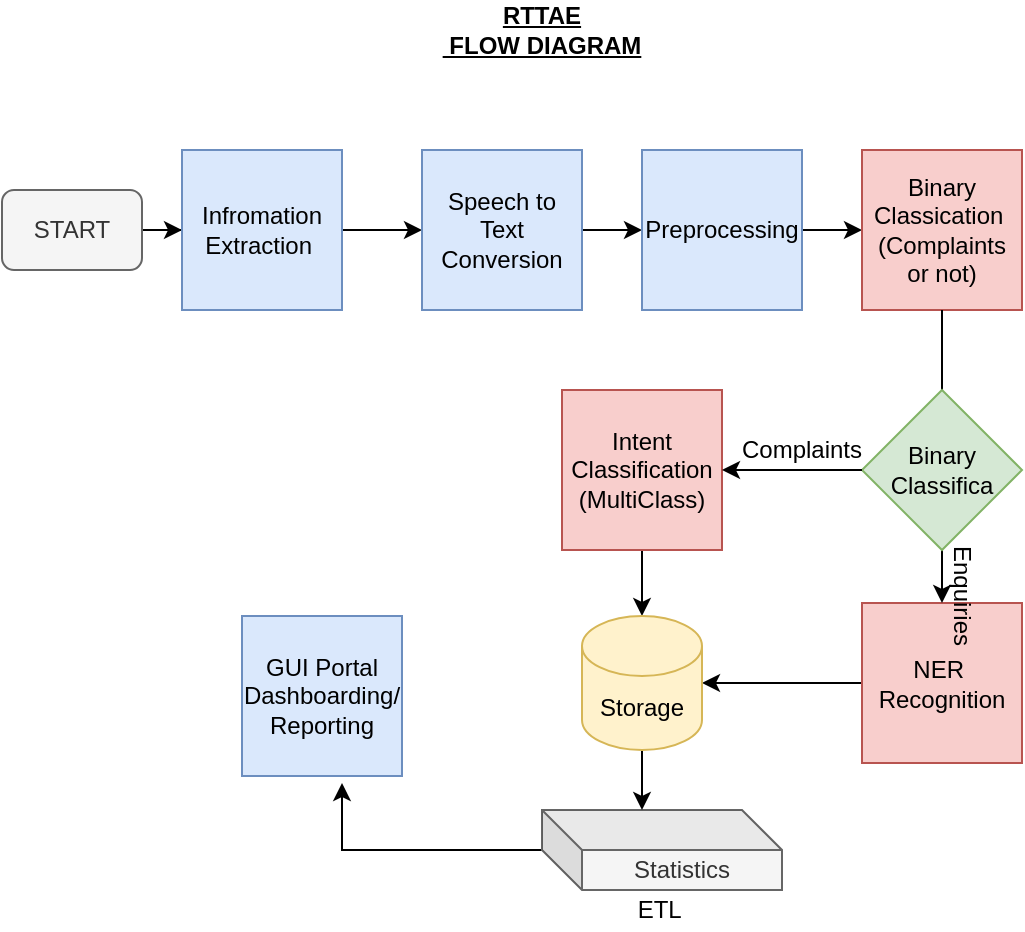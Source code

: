 <mxfile version="14.7.7" type="github"><diagram id="XmYXb6q1sJxBOcwfVzE4" name="Page-1"><mxGraphModel dx="828" dy="452" grid="1" gridSize="10" guides="1" tooltips="1" connect="1" arrows="1" fold="1" page="1" pageScale="1" pageWidth="850" pageHeight="1100" math="0" shadow="0"><root><mxCell id="0"/><mxCell id="1" parent="0"/><mxCell id="FBqpnrmvN5RfIPoNUzqK-1" value="&lt;b&gt;&lt;u&gt;RTTAE&lt;br&gt;&amp;nbsp;FLOW DIAGRAM&lt;/u&gt;&lt;/b&gt;" style="text;html=1;strokeColor=none;fillColor=none;align=center;verticalAlign=middle;whiteSpace=wrap;rounded=0;" parent="1" vertex="1"><mxGeometry x="340" y="280" width="140" height="20" as="geometry"/></mxCell><mxCell id="FBqpnrmvN5RfIPoNUzqK-28" style="edgeStyle=orthogonalEdgeStyle;rounded=0;orthogonalLoop=1;jettySize=auto;html=1;" parent="1" source="FBqpnrmvN5RfIPoNUzqK-2" target="FBqpnrmvN5RfIPoNUzqK-4" edge="1"><mxGeometry relative="1" as="geometry"/></mxCell><mxCell id="FBqpnrmvN5RfIPoNUzqK-2" value="START" style="rounded=1;whiteSpace=wrap;html=1;fillColor=#f5f5f5;strokeColor=#666666;fontColor=#333333;" parent="1" vertex="1"><mxGeometry x="140" y="370" width="70" height="40" as="geometry"/></mxCell><mxCell id="FBqpnrmvN5RfIPoNUzqK-29" value="" style="edgeStyle=orthogonalEdgeStyle;rounded=0;orthogonalLoop=1;jettySize=auto;html=1;" parent="1" source="FBqpnrmvN5RfIPoNUzqK-4" target="FBqpnrmvN5RfIPoNUzqK-5" edge="1"><mxGeometry relative="1" as="geometry"/></mxCell><mxCell id="FBqpnrmvN5RfIPoNUzqK-4" value="Infromat&lt;span style=&quot;color: rgba(0 , 0 , 0 , 0) ; font-family: monospace ; font-size: 0px&quot;&gt;%3CmxGraphModel%3E%3Croot%3E%3CmxCell%20id%3D%220%22%2F%3E%3CmxCell%20id%3D%221%22%20parent%3D%220%22%2F%3E%3CmxCell%20id%3D%222%22%20value%3D%22START%22%20style%3D%22rounded%3D1%3BwhiteSpace%3Dwrap%3Bhtml%3D1%3B%22%20vertex%3D%221%22%20parent%3D%221%22%3E%3CmxGeometry%20x%3D%22140%22%20y%3D%22370%22%20width%3D%2270%22%20height%3D%2240%22%20as%3D%22geometry%22%2F%3E%3C%2FmxCell%3E%3C%2Froot%3E%3C%2FmxGraphModel%3E&lt;/span&gt;ion Extraction&amp;nbsp;" style="whiteSpace=wrap;html=1;aspect=fixed;fillColor=#dae8fc;strokeColor=#6c8ebf;" parent="1" vertex="1"><mxGeometry x="230" y="350" width="80" height="80" as="geometry"/></mxCell><mxCell id="FBqpnrmvN5RfIPoNUzqK-30" value="" style="edgeStyle=orthogonalEdgeStyle;rounded=0;orthogonalLoop=1;jettySize=auto;html=1;" parent="1" source="FBqpnrmvN5RfIPoNUzqK-5" target="FBqpnrmvN5RfIPoNUzqK-6" edge="1"><mxGeometry relative="1" as="geometry"/></mxCell><mxCell id="FBqpnrmvN5RfIPoNUzqK-5" value="Speech to Text Conversion&lt;span style=&quot;color: rgba(0 , 0 , 0 , 0) ; font-family: monospace ; font-size: 0px&quot;&gt;%3CmxGraphModel%3E%3Croot%3E%3CmxCell%20id%3D%220%22%2F%3E%3CmxCell%20id%3D%221%22%20parent%3D%220%22%2F%3E%3CmxCell%20id%3D%222%22%20value%3D%22START%22%20style%3D%22rounded%3D1%3BwhiteSpace%3Dwrap%3Bhtml%3D1%3B%22%20vertex%3D%221%22%20parent%3D%221%22%3E%3CmxGeometry%20x%3D%22140%22%20y%3D%22370%22%20width%3D%2270%22%20height%3D%2240%22%20as%3D%22geometry%22%2F%3E%3C%2FmxCell%3E%3C%2Froot%3E%3C%2FmxGraphModel%3E&lt;/span&gt;" style="whiteSpace=wrap;html=1;aspect=fixed;fillColor=#dae8fc;strokeColor=#6c8ebf;" parent="1" vertex="1"><mxGeometry x="350" y="350" width="80" height="80" as="geometry"/></mxCell><mxCell id="FBqpnrmvN5RfIPoNUzqK-31" value="" style="edgeStyle=orthogonalEdgeStyle;rounded=0;orthogonalLoop=1;jettySize=auto;html=1;" parent="1" source="FBqpnrmvN5RfIPoNUzqK-6" target="FBqpnrmvN5RfIPoNUzqK-7" edge="1"><mxGeometry relative="1" as="geometry"/></mxCell><mxCell id="FBqpnrmvN5RfIPoNUzqK-6" value="Preprocessing&lt;span style=&quot;color: rgba(0 , 0 , 0 , 0) ; font-family: monospace ; font-size: 0px&quot;&gt;%3CmxGraphModel%3E%3Croot%3E%3CmxCell%20id%3D%220%22%2F%3E%3CmxCell%20id%3D%221%22%20parent%3D%220%22%2F%3E%3CmxCell%20id%3D%222%22%20value%3D%22Speech%20to%20Text%20Conversion%26lt%3Bspan%20style%3D%26quot%3Bcolor%3A%20rgba(0%20%2C%200%20%2C%200%20%2C%200)%20%3B%20font-family%3A%20monospace%20%3B%20font-size%3A%200px%26quot%3B%26gt%3B%253CmxGraphModel%253E%253Croot%253E%253CmxCell%2520id%253D%25220%2522%252F%253E%253CmxCell%2520id%253D%25221%2522%2520parent%253D%25220%2522%252F%253E%253CmxCell%2520id%253D%25222%2522%2520value%253D%2522START%2522%2520style%253D%2522rounded%253D1%253BwhiteSpace%253Dwrap%253Bhtml%253D1%253B%2522%2520vertex%253D%25221%2522%2520parent%253D%25221%2522%253E%253CmxGeometry%2520x%253D%2522140%2522%2520y%253D%2522370%2522%2520width%253D%252270%2522%2520height%253D%252240%2522%2520as%253D%2522geometry%2522%252F%253E%253C%252FmxCell%253E%253C%252Froot%253E%253C%252FmxGraphModel%253E%26lt%3B%2Fspan%26gt%3B%22%20style%3D%22whiteSpace%3Dwrap%3Bhtml%3D1%3Baspect%3Dfixed%3B%22%20vertex%3D%221%22%20parent%3D%221%22%3E%3CmxGeometry%20x%3D%22360%22%20y%3D%22350%22%20width%3D%2280%22%20height%3D%2280%22%20as%3D%22geometry%22%2F%3E%3C%2FmxCell%3E%3C%2Froot%3E%3C%2FmxGraphModel%3E&lt;/span&gt;" style="whiteSpace=wrap;html=1;aspect=fixed;fillColor=#dae8fc;strokeColor=#6c8ebf;" parent="1" vertex="1"><mxGeometry x="460" y="350" width="80" height="80" as="geometry"/></mxCell><mxCell id="FBqpnrmvN5RfIPoNUzqK-7" value="Binary Classication&amp;nbsp;&lt;br&gt;(Complaints or not)" style="whiteSpace=wrap;html=1;aspect=fixed;fillColor=#f8cecc;strokeColor=#b85450;" parent="1" vertex="1"><mxGeometry x="570" y="350" width="80" height="80" as="geometry"/></mxCell><mxCell id="FBqpnrmvN5RfIPoNUzqK-25" style="edgeStyle=orthogonalEdgeStyle;rounded=0;orthogonalLoop=1;jettySize=auto;html=1;entryX=0.5;entryY=0;entryDx=0;entryDy=0;entryPerimeter=0;" parent="1" source="FBqpnrmvN5RfIPoNUzqK-11" target="FBqpnrmvN5RfIPoNUzqK-33" edge="1"><mxGeometry relative="1" as="geometry"><mxPoint x="460" y="620" as="targetPoint"/></mxGeometry></mxCell><mxCell id="FBqpnrmvN5RfIPoNUzqK-11" value="Intent Classification&lt;br&gt;(MultiClass)" style="whiteSpace=wrap;html=1;aspect=fixed;fillColor=#f8cecc;strokeColor=#b85450;" parent="1" vertex="1"><mxGeometry x="420" y="470" width="80" height="80" as="geometry"/></mxCell><mxCell id="FBqpnrmvN5RfIPoNUzqK-40" style="edgeStyle=orthogonalEdgeStyle;rounded=0;orthogonalLoop=1;jettySize=auto;html=1;entryX=1;entryY=0.5;entryDx=0;entryDy=0;entryPerimeter=0;" parent="1" source="FBqpnrmvN5RfIPoNUzqK-13" target="FBqpnrmvN5RfIPoNUzqK-33" edge="1"><mxGeometry relative="1" as="geometry"/></mxCell><mxCell id="FBqpnrmvN5RfIPoNUzqK-13" value="NER&amp;nbsp;&lt;br&gt;Recognition" style="whiteSpace=wrap;html=1;aspect=fixed;fillColor=#f8cecc;strokeColor=#b85450;" parent="1" vertex="1"><mxGeometry x="570" y="576.5" width="80" height="80" as="geometry"/></mxCell><mxCell id="FBqpnrmvN5RfIPoNUzqK-14" value="" style="endArrow=classic;html=1;exitX=0.5;exitY=1;exitDx=0;exitDy=0;entryX=0.5;entryY=0;entryDx=0;entryDy=0;" parent="1" source="FBqpnrmvN5RfIPoNUzqK-7" target="FBqpnrmvN5RfIPoNUzqK-13" edge="1"><mxGeometry width="50" height="50" relative="1" as="geometry"><mxPoint x="410" y="550" as="sourcePoint"/><mxPoint x="390" y="580" as="targetPoint"/></mxGeometry></mxCell><mxCell id="FBqpnrmvN5RfIPoNUzqK-39" style="edgeStyle=orthogonalEdgeStyle;rounded=0;orthogonalLoop=1;jettySize=auto;html=1;entryX=0.625;entryY=1.044;entryDx=0;entryDy=0;entryPerimeter=0;" parent="1" source="FBqpnrmvN5RfIPoNUzqK-16" target="FBqpnrmvN5RfIPoNUzqK-26" edge="1"><mxGeometry relative="1" as="geometry"/></mxCell><mxCell id="FBqpnrmvN5RfIPoNUzqK-16" value="Statistics" style="shape=cube;whiteSpace=wrap;html=1;boundedLbl=1;backgroundOutline=1;darkOpacity=0.05;darkOpacity2=0.1;fillColor=#f5f5f5;strokeColor=#666666;fontColor=#333333;" parent="1" vertex="1"><mxGeometry x="410" y="680" width="120" height="40" as="geometry"/></mxCell><mxCell id="FBqpnrmvN5RfIPoNUzqK-20" value="Binary Classifica" style="rhombus;whiteSpace=wrap;html=1;fillColor=#d5e8d4;strokeColor=#82b366;" parent="1" vertex="1"><mxGeometry x="570" y="470" width="80" height="80" as="geometry"/></mxCell><mxCell id="FBqpnrmvN5RfIPoNUzqK-21" value="" style="endArrow=classic;html=1;exitX=0;exitY=0.5;exitDx=0;exitDy=0;" parent="1" source="FBqpnrmvN5RfIPoNUzqK-20" edge="1"><mxGeometry width="50" height="50" relative="1" as="geometry"><mxPoint x="490" y="550" as="sourcePoint"/><mxPoint x="500" y="510" as="targetPoint"/></mxGeometry></mxCell><mxCell id="FBqpnrmvN5RfIPoNUzqK-22" value="Enquiries" style="text;html=1;strokeColor=none;fillColor=none;align=center;verticalAlign=middle;whiteSpace=wrap;rounded=0;rotation=90;" parent="1" vertex="1"><mxGeometry x="600" y="563" width="40" height="20" as="geometry"/></mxCell><mxCell id="FBqpnrmvN5RfIPoNUzqK-24" value="Complaints" style="text;html=1;strokeColor=none;fillColor=none;align=center;verticalAlign=middle;whiteSpace=wrap;rounded=0;" parent="1" vertex="1"><mxGeometry x="520" y="490" width="40" height="20" as="geometry"/></mxCell><mxCell id="FBqpnrmvN5RfIPoNUzqK-26" value="GUI Portal&lt;br&gt;Dashboarding/&lt;br&gt;Reporting" style="whiteSpace=wrap;html=1;aspect=fixed;fillColor=#dae8fc;strokeColor=#6c8ebf;" parent="1" vertex="1"><mxGeometry x="260" y="583" width="80" height="80" as="geometry"/></mxCell><mxCell id="FBqpnrmvN5RfIPoNUzqK-32" value="ETL&amp;nbsp;" style="text;html=1;align=center;verticalAlign=middle;resizable=0;points=[];autosize=1;strokeColor=none;" parent="1" vertex="1"><mxGeometry x="450" y="720" width="40" height="20" as="geometry"/></mxCell><mxCell id="FBqpnrmvN5RfIPoNUzqK-37" value="" style="edgeStyle=orthogonalEdgeStyle;rounded=0;orthogonalLoop=1;jettySize=auto;html=1;" parent="1" source="FBqpnrmvN5RfIPoNUzqK-33" edge="1"><mxGeometry relative="1" as="geometry"><mxPoint x="460" y="680" as="targetPoint"/></mxGeometry></mxCell><mxCell id="FBqpnrmvN5RfIPoNUzqK-33" value="Storage" style="shape=cylinder3;whiteSpace=wrap;html=1;boundedLbl=1;backgroundOutline=1;size=15;fillColor=#fff2cc;strokeColor=#d6b656;" parent="1" vertex="1"><mxGeometry x="430" y="583" width="60" height="67" as="geometry"/></mxCell></root></mxGraphModel></diagram></mxfile>